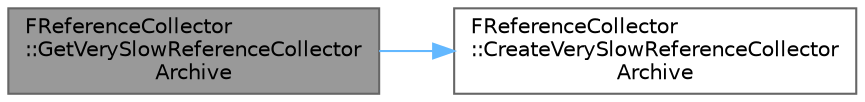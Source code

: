 digraph "FReferenceCollector::GetVerySlowReferenceCollectorArchive"
{
 // INTERACTIVE_SVG=YES
 // LATEX_PDF_SIZE
  bgcolor="transparent";
  edge [fontname=Helvetica,fontsize=10,labelfontname=Helvetica,labelfontsize=10];
  node [fontname=Helvetica,fontsize=10,shape=box,height=0.2,width=0.4];
  rankdir="LR";
  Node1 [id="Node000001",label="FReferenceCollector\l::GetVerySlowReferenceCollector\lArchive",height=0.2,width=0.4,color="gray40", fillcolor="grey60", style="filled", fontcolor="black",tooltip="Get archive to collect references via SerializeBin / Serialize."];
  Node1 -> Node2 [id="edge1_Node000001_Node000002",color="steelblue1",style="solid",tooltip=" "];
  Node2 [id="Node000002",label="FReferenceCollector\l::CreateVerySlowReferenceCollector\lArchive",height=0.2,width=0.4,color="grey40", fillcolor="white", style="filled",URL="$d9/d05/classFReferenceCollector.html#aea4e9c0397dbe68283e7235c084d2e92",tooltip="Creates the proxy archive that uses serialization to add objects to this collector."];
}
